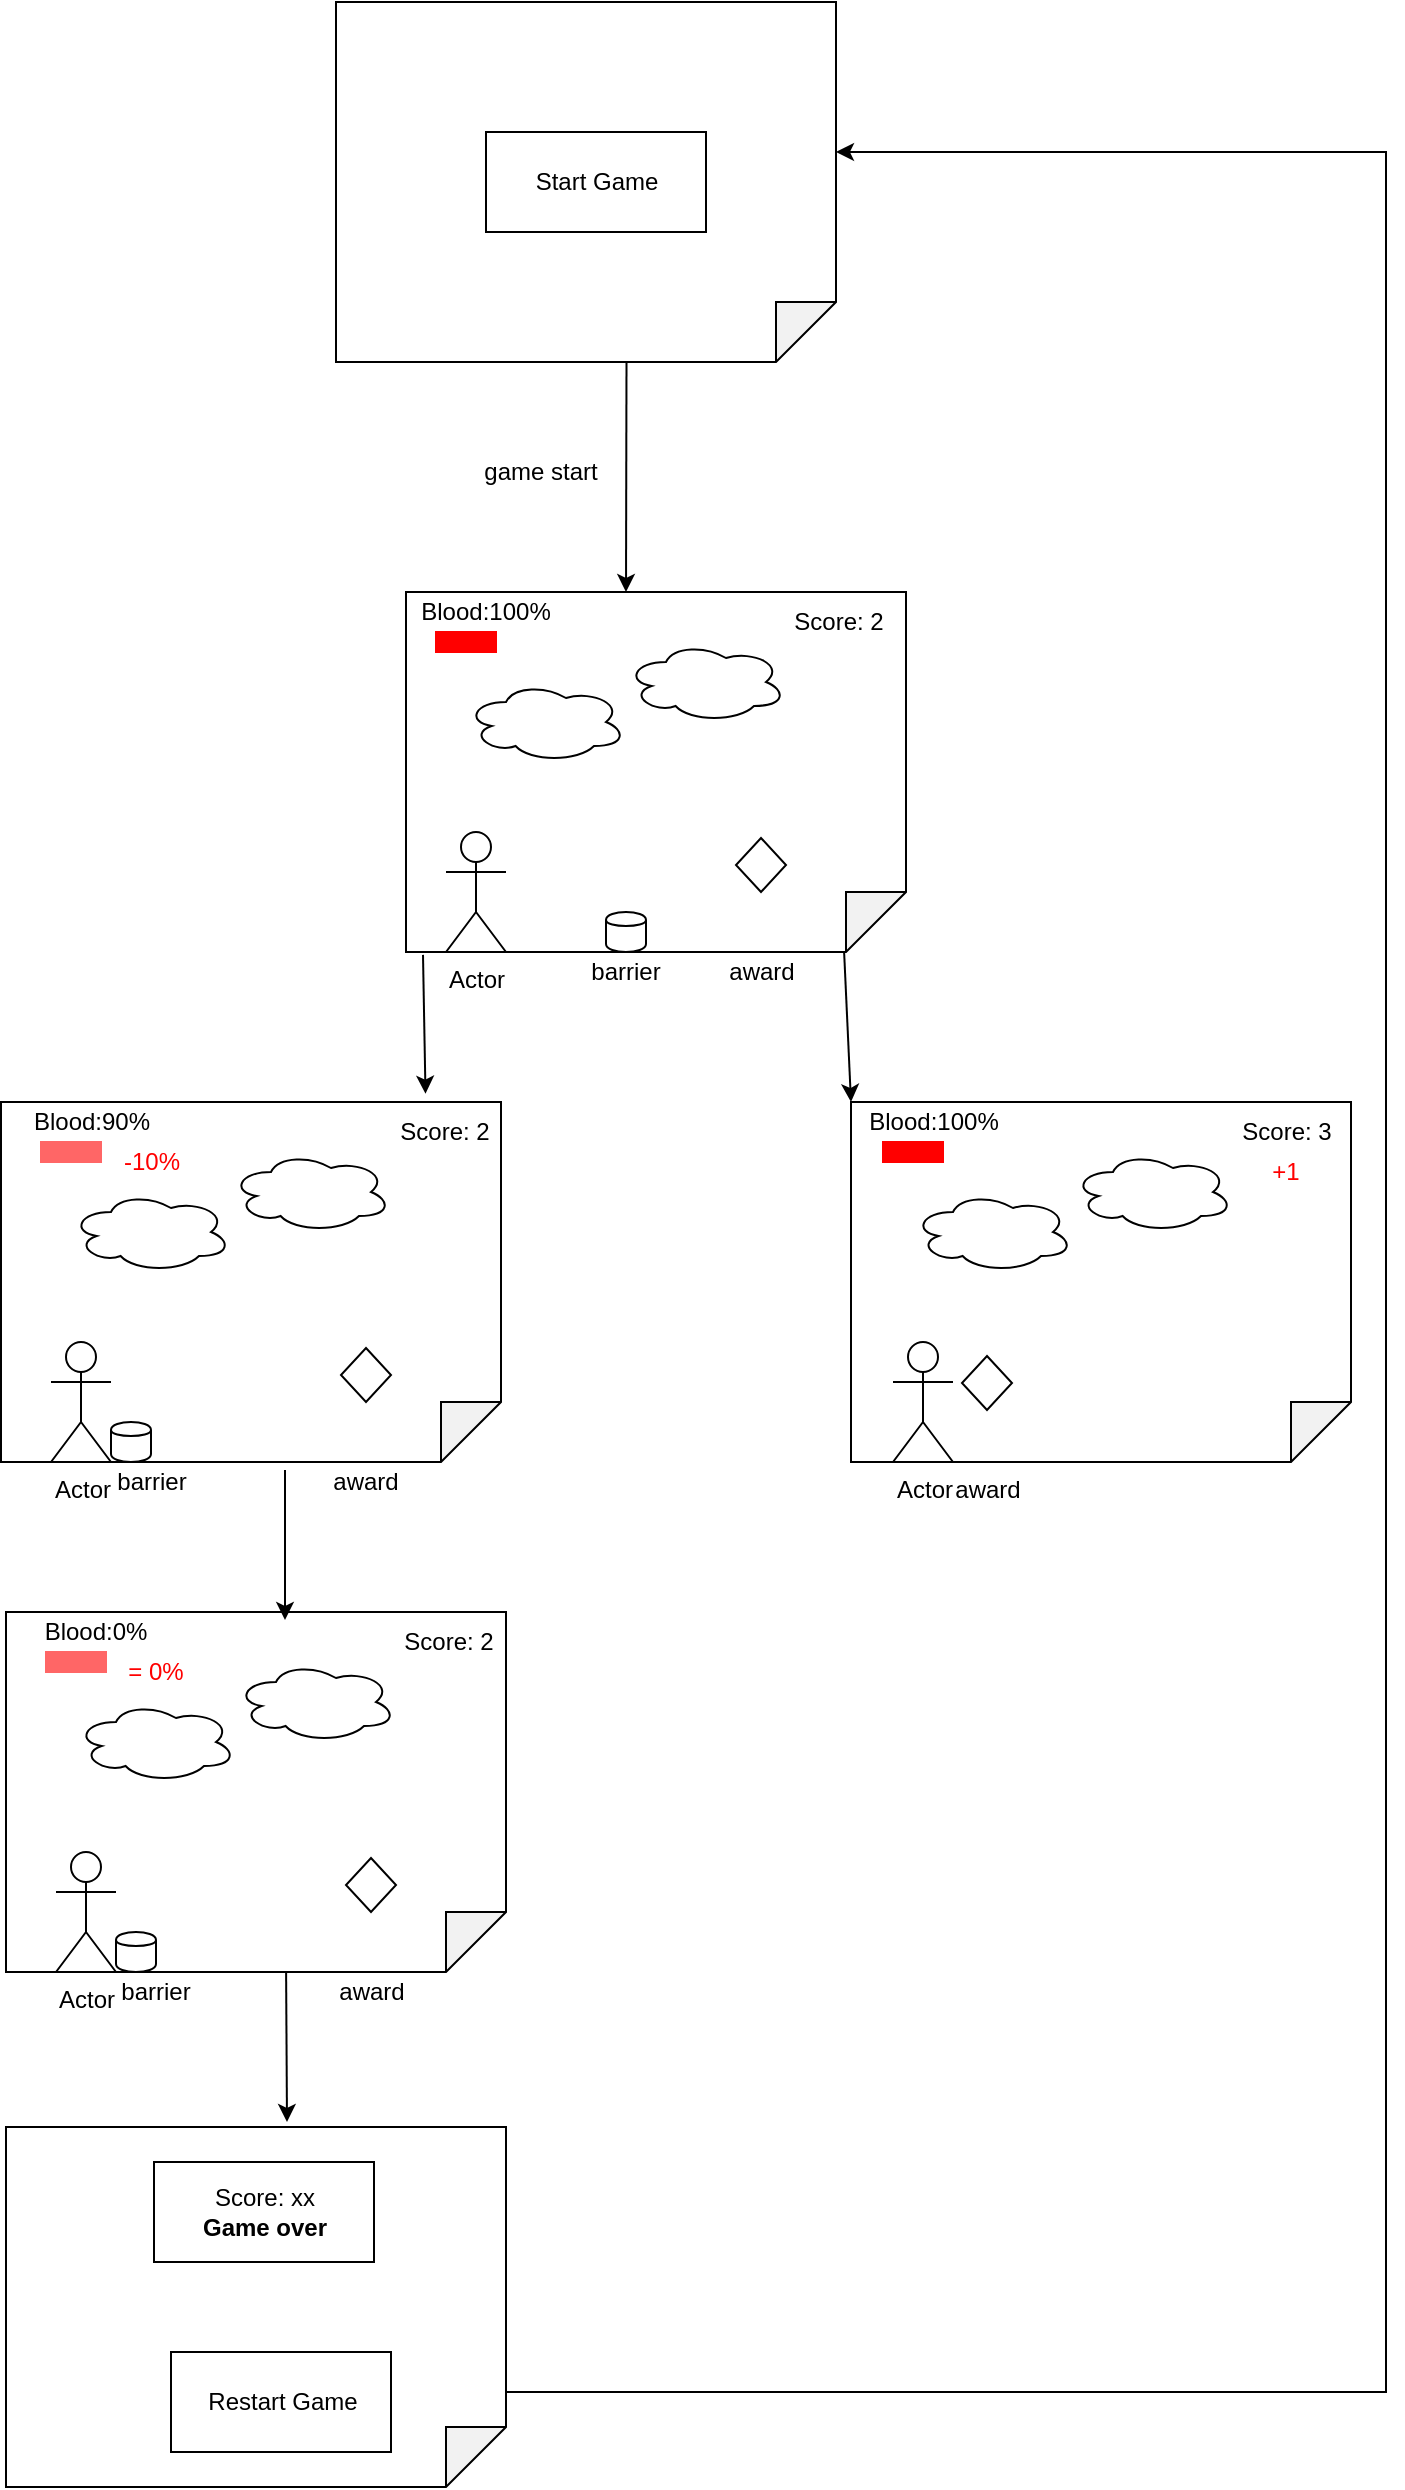 <mxfile version="10.6.3" type="github"><diagram id="LrNtFvUb0EZukUeHGu-9" name="Page-1"><mxGraphModel dx="960" dy="713" grid="1" gridSize="10" guides="1" tooltips="1" connect="1" arrows="1" fold="1" page="1" pageScale="1" pageWidth="850" pageHeight="1100" math="0" shadow="0"><root><mxCell id="0"/><mxCell id="1" parent="0"/><mxCell id="HiS4-wCgJA2wXw76yYUL-36" value="" style="shape=note;whiteSpace=wrap;html=1;backgroundOutline=1;darkOpacity=0.05;direction=south;" vertex="1" parent="1"><mxGeometry x="77.5" y="665" width="250" height="180" as="geometry"/></mxCell><mxCell id="HiS4-wCgJA2wXw76yYUL-1" value="" style="shape=note;whiteSpace=wrap;html=1;backgroundOutline=1;darkOpacity=0.05;direction=south;" vertex="1" parent="1"><mxGeometry x="245" y="115" width="250" height="180" as="geometry"/></mxCell><mxCell id="HiS4-wCgJA2wXw76yYUL-2" value="Start Game" style="html=1;" vertex="1" parent="1"><mxGeometry x="320" y="180" width="110" height="50" as="geometry"/></mxCell><mxCell id="HiS4-wCgJA2wXw76yYUL-75" style="edgeStyle=orthogonalEdgeStyle;rounded=0;orthogonalLoop=1;jettySize=auto;html=1;entryX=0;entryY=0;entryDx=75;entryDy=0;entryPerimeter=0;" edge="1" parent="1" source="HiS4-wCgJA2wXw76yYUL-3" target="HiS4-wCgJA2wXw76yYUL-1"><mxGeometry relative="1" as="geometry"><Array as="points"><mxPoint x="770" y="1310"/><mxPoint x="770" y="190"/></Array></mxGeometry></mxCell><mxCell id="HiS4-wCgJA2wXw76yYUL-3" value="" style="shape=note;whiteSpace=wrap;html=1;backgroundOutline=1;darkOpacity=0.05;direction=south;" vertex="1" parent="1"><mxGeometry x="80" y="1177.5" width="250" height="180" as="geometry"/></mxCell><mxCell id="HiS4-wCgJA2wXw76yYUL-4" value="Restart Game&lt;br&gt;" style="html=1;" vertex="1" parent="1"><mxGeometry x="162.5" y="1290" width="110" height="50" as="geometry"/></mxCell><mxCell id="HiS4-wCgJA2wXw76yYUL-5" value="Score: xx&lt;br&gt;&lt;b&gt;Game over&lt;/b&gt;" style="html=1;" vertex="1" parent="1"><mxGeometry x="154" y="1195" width="110" height="50" as="geometry"/></mxCell><mxCell id="HiS4-wCgJA2wXw76yYUL-7" value="" style="shape=note;whiteSpace=wrap;html=1;backgroundOutline=1;darkOpacity=0.05;direction=south;" vertex="1" parent="1"><mxGeometry x="280" y="410" width="250" height="180" as="geometry"/></mxCell><mxCell id="HiS4-wCgJA2wXw76yYUL-10" value="" style="ellipse;shape=cloud;whiteSpace=wrap;html=1;" vertex="1" parent="1"><mxGeometry x="310" y="455" width="80" height="40" as="geometry"/></mxCell><mxCell id="HiS4-wCgJA2wXw76yYUL-11" value="Actor" style="shape=umlActor;verticalLabelPosition=bottom;labelBackgroundColor=#ffffff;verticalAlign=top;html=1;outlineConnect=0;" vertex="1" parent="1"><mxGeometry x="300" y="530" width="30" height="60" as="geometry"/></mxCell><mxCell id="HiS4-wCgJA2wXw76yYUL-12" value="" style="ellipse;shape=cloud;whiteSpace=wrap;html=1;" vertex="1" parent="1"><mxGeometry x="390" y="435" width="80" height="40" as="geometry"/></mxCell><mxCell id="HiS4-wCgJA2wXw76yYUL-14" value="" style="shape=cylinder;whiteSpace=wrap;html=1;boundedLbl=1;backgroundOutline=1;" vertex="1" parent="1"><mxGeometry x="380" y="570" width="20" height="20" as="geometry"/></mxCell><mxCell id="HiS4-wCgJA2wXw76yYUL-15" value="" style="rhombus;whiteSpace=wrap;html=1;" vertex="1" parent="1"><mxGeometry x="445" y="533" width="25" height="27" as="geometry"/></mxCell><mxCell id="HiS4-wCgJA2wXw76yYUL-18" value="barrier" style="text;html=1;strokeColor=none;fillColor=none;align=center;verticalAlign=middle;whiteSpace=wrap;rounded=0;" vertex="1" parent="1"><mxGeometry x="370" y="590" width="40" height="20" as="geometry"/></mxCell><mxCell id="HiS4-wCgJA2wXw76yYUL-19" value="award" style="text;html=1;strokeColor=none;fillColor=none;align=center;verticalAlign=middle;whiteSpace=wrap;rounded=0;" vertex="1" parent="1"><mxGeometry x="437.5" y="590" width="40" height="20" as="geometry"/></mxCell><mxCell id="HiS4-wCgJA2wXw76yYUL-20" value="Score: 2" style="text;html=1;strokeColor=none;fillColor=none;align=center;verticalAlign=middle;whiteSpace=wrap;rounded=0;" vertex="1" parent="1"><mxGeometry x="470" y="415" width="53" height="20" as="geometry"/></mxCell><mxCell id="HiS4-wCgJA2wXw76yYUL-21" value="game start" style="text;html=1;strokeColor=none;fillColor=none;align=center;verticalAlign=middle;whiteSpace=wrap;rounded=0;direction=south;" vertex="1" parent="1"><mxGeometry x="310" y="320" width="75" height="60" as="geometry"/></mxCell><mxCell id="HiS4-wCgJA2wXw76yYUL-23" value="" style="shape=process;whiteSpace=wrap;html=1;backgroundOutline=1;fillColor=#FF0000;strokeColor=#FF0000;" vertex="1" parent="1"><mxGeometry x="295" y="430" width="30" height="10" as="geometry"/></mxCell><mxCell id="HiS4-wCgJA2wXw76yYUL-24" value="Blood:100%&lt;br&gt;" style="text;html=1;strokeColor=none;fillColor=none;align=center;verticalAlign=middle;whiteSpace=wrap;rounded=0;" vertex="1" parent="1"><mxGeometry x="290" y="410" width="60" height="20" as="geometry"/></mxCell><mxCell id="HiS4-wCgJA2wXw76yYUL-26" value="" style="ellipse;shape=cloud;whiteSpace=wrap;html=1;" vertex="1" parent="1"><mxGeometry x="112.5" y="710" width="80" height="40" as="geometry"/></mxCell><mxCell id="HiS4-wCgJA2wXw76yYUL-27" value="Actor" style="shape=umlActor;verticalLabelPosition=bottom;labelBackgroundColor=#ffffff;verticalAlign=top;html=1;outlineConnect=0;" vertex="1" parent="1"><mxGeometry x="102.5" y="785" width="30" height="60" as="geometry"/></mxCell><mxCell id="HiS4-wCgJA2wXw76yYUL-28" value="" style="ellipse;shape=cloud;whiteSpace=wrap;html=1;" vertex="1" parent="1"><mxGeometry x="192.5" y="690" width="80" height="40" as="geometry"/></mxCell><mxCell id="HiS4-wCgJA2wXw76yYUL-29" value="" style="shape=cylinder;whiteSpace=wrap;html=1;boundedLbl=1;backgroundOutline=1;" vertex="1" parent="1"><mxGeometry x="132.5" y="825" width="20" height="20" as="geometry"/></mxCell><mxCell id="HiS4-wCgJA2wXw76yYUL-30" value="" style="rhombus;whiteSpace=wrap;html=1;" vertex="1" parent="1"><mxGeometry x="247.5" y="788" width="25" height="27" as="geometry"/></mxCell><mxCell id="HiS4-wCgJA2wXw76yYUL-31" value="barrier" style="text;html=1;strokeColor=none;fillColor=none;align=center;verticalAlign=middle;whiteSpace=wrap;rounded=0;" vertex="1" parent="1"><mxGeometry x="132.5" y="845" width="40" height="20" as="geometry"/></mxCell><mxCell id="HiS4-wCgJA2wXw76yYUL-32" value="award" style="text;html=1;strokeColor=none;fillColor=none;align=center;verticalAlign=middle;whiteSpace=wrap;rounded=0;" vertex="1" parent="1"><mxGeometry x="240" y="845" width="40" height="20" as="geometry"/></mxCell><mxCell id="HiS4-wCgJA2wXw76yYUL-33" value="Score: 2" style="text;html=1;strokeColor=none;fillColor=none;align=center;verticalAlign=middle;whiteSpace=wrap;rounded=0;" vertex="1" parent="1"><mxGeometry x="272.5" y="670" width="53" height="20" as="geometry"/></mxCell><mxCell id="HiS4-wCgJA2wXw76yYUL-34" value="" style="shape=process;whiteSpace=wrap;html=1;backgroundOutline=1;fillColor=#FF6666;strokeColor=#FF6666;size=0.275;" vertex="1" parent="1"><mxGeometry x="97.5" y="685" width="30" height="10" as="geometry"/></mxCell><mxCell id="HiS4-wCgJA2wXw76yYUL-35" value="Blood:90%&lt;br&gt;" style="text;html=1;strokeColor=none;fillColor=none;align=center;verticalAlign=middle;whiteSpace=wrap;rounded=0;" vertex="1" parent="1"><mxGeometry x="92.5" y="665" width="60" height="20" as="geometry"/></mxCell><mxCell id="HiS4-wCgJA2wXw76yYUL-37" value="" style="shape=note;whiteSpace=wrap;html=1;backgroundOutline=1;darkOpacity=0.05;direction=south;fillColor=#FFFFFF;" vertex="1" parent="1"><mxGeometry x="502.5" y="665" width="250" height="180" as="geometry"/></mxCell><mxCell id="HiS4-wCgJA2wXw76yYUL-42" value="" style="ellipse;shape=cloud;whiteSpace=wrap;html=1;" vertex="1" parent="1"><mxGeometry x="533.5" y="710" width="80" height="40" as="geometry"/></mxCell><mxCell id="HiS4-wCgJA2wXw76yYUL-43" value="Actor" style="shape=umlActor;verticalLabelPosition=bottom;labelBackgroundColor=#ffffff;verticalAlign=top;html=1;outlineConnect=0;" vertex="1" parent="1"><mxGeometry x="523.5" y="785" width="30" height="60" as="geometry"/></mxCell><mxCell id="HiS4-wCgJA2wXw76yYUL-44" value="" style="ellipse;shape=cloud;whiteSpace=wrap;html=1;" vertex="1" parent="1"><mxGeometry x="613.5" y="690" width="80" height="40" as="geometry"/></mxCell><mxCell id="HiS4-wCgJA2wXw76yYUL-46" value="" style="rhombus;whiteSpace=wrap;html=1;" vertex="1" parent="1"><mxGeometry x="558" y="792" width="25" height="27" as="geometry"/></mxCell><mxCell id="HiS4-wCgJA2wXw76yYUL-48" value="award" style="text;html=1;strokeColor=none;fillColor=none;align=center;verticalAlign=middle;whiteSpace=wrap;rounded=0;" vertex="1" parent="1"><mxGeometry x="550.5" y="849" width="40" height="20" as="geometry"/></mxCell><mxCell id="HiS4-wCgJA2wXw76yYUL-49" value="Score: 3" style="text;html=1;strokeColor=none;fillColor=none;align=center;verticalAlign=middle;whiteSpace=wrap;rounded=0;" vertex="1" parent="1"><mxGeometry x="693.5" y="670" width="53" height="20" as="geometry"/></mxCell><mxCell id="HiS4-wCgJA2wXw76yYUL-50" value="" style="shape=process;whiteSpace=wrap;html=1;backgroundOutline=1;fillColor=#FF0000;strokeColor=#FF0000;" vertex="1" parent="1"><mxGeometry x="518.5" y="685" width="30" height="10" as="geometry"/></mxCell><mxCell id="HiS4-wCgJA2wXw76yYUL-51" value="Blood:100%&lt;br&gt;" style="text;html=1;strokeColor=none;fillColor=none;align=center;verticalAlign=middle;whiteSpace=wrap;rounded=0;" vertex="1" parent="1"><mxGeometry x="513.5" y="665" width="60" height="20" as="geometry"/></mxCell><mxCell id="HiS4-wCgJA2wXw76yYUL-52" value="" style="endArrow=classic;html=1;exitX=1.001;exitY=0.419;exitDx=0;exitDy=0;exitPerimeter=0;" edge="1" parent="1" source="HiS4-wCgJA2wXw76yYUL-1"><mxGeometry width="50" height="50" relative="1" as="geometry"><mxPoint x="340" y="347.5" as="sourcePoint"/><mxPoint x="390" y="410" as="targetPoint"/><Array as="points"><mxPoint x="390" y="410"/></Array></mxGeometry></mxCell><mxCell id="HiS4-wCgJA2wXw76yYUL-55" value="&lt;font color=&quot;#ff0000&quot;&gt;+1&lt;/font&gt;" style="text;html=1;strokeColor=none;fillColor=none;align=center;verticalAlign=middle;whiteSpace=wrap;rounded=0;" vertex="1" parent="1"><mxGeometry x="700" y="690" width="40" height="20" as="geometry"/></mxCell><mxCell id="HiS4-wCgJA2wXw76yYUL-56" value="&lt;font color=&quot;#ff0000&quot;&gt;-10%&lt;/font&gt;" style="text;html=1;strokeColor=none;fillColor=none;align=center;verticalAlign=middle;whiteSpace=wrap;rounded=0;" vertex="1" parent="1"><mxGeometry x="132.5" y="685" width="40" height="20" as="geometry"/></mxCell><mxCell id="HiS4-wCgJA2wXw76yYUL-58" value="" style="endArrow=classic;html=1;entryX=-0.023;entryY=0.151;entryDx=0;entryDy=0;entryPerimeter=0;exitX=1.008;exitY=0.966;exitDx=0;exitDy=0;exitPerimeter=0;" edge="1" parent="1" source="HiS4-wCgJA2wXw76yYUL-7" target="HiS4-wCgJA2wXw76yYUL-36"><mxGeometry width="50" height="50" relative="1" as="geometry"><mxPoint x="270" y="615" as="sourcePoint"/><mxPoint x="320" y="565" as="targetPoint"/></mxGeometry></mxCell><mxCell id="HiS4-wCgJA2wXw76yYUL-59" value="" style="endArrow=classic;html=1;exitX=1;exitY=1;exitDx=0;exitDy=0;exitPerimeter=0;entryX=0;entryY=1;entryDx=0;entryDy=0;entryPerimeter=0;" edge="1" parent="1" target="HiS4-wCgJA2wXw76yYUL-37"><mxGeometry width="50" height="50" relative="1" as="geometry"><mxPoint x="499.048" y="589.857" as="sourcePoint"/><mxPoint x="560" y="665" as="targetPoint"/></mxGeometry></mxCell><mxCell id="HiS4-wCgJA2wXw76yYUL-60" value="" style="shape=note;whiteSpace=wrap;html=1;backgroundOutline=1;darkOpacity=0.05;direction=south;" vertex="1" parent="1"><mxGeometry x="80" y="920" width="250" height="180" as="geometry"/></mxCell><mxCell id="HiS4-wCgJA2wXw76yYUL-61" value="" style="ellipse;shape=cloud;whiteSpace=wrap;html=1;" vertex="1" parent="1"><mxGeometry x="115" y="965" width="80" height="40" as="geometry"/></mxCell><mxCell id="HiS4-wCgJA2wXw76yYUL-62" value="Actor" style="shape=umlActor;verticalLabelPosition=bottom;labelBackgroundColor=#ffffff;verticalAlign=top;html=1;outlineConnect=0;" vertex="1" parent="1"><mxGeometry x="105" y="1040" width="30" height="60" as="geometry"/></mxCell><mxCell id="HiS4-wCgJA2wXw76yYUL-63" value="" style="ellipse;shape=cloud;whiteSpace=wrap;html=1;" vertex="1" parent="1"><mxGeometry x="195" y="945" width="80" height="40" as="geometry"/></mxCell><mxCell id="HiS4-wCgJA2wXw76yYUL-64" value="" style="shape=cylinder;whiteSpace=wrap;html=1;boundedLbl=1;backgroundOutline=1;" vertex="1" parent="1"><mxGeometry x="135" y="1080" width="20" height="20" as="geometry"/></mxCell><mxCell id="HiS4-wCgJA2wXw76yYUL-65" value="" style="rhombus;whiteSpace=wrap;html=1;" vertex="1" parent="1"><mxGeometry x="250" y="1043" width="25" height="27" as="geometry"/></mxCell><mxCell id="HiS4-wCgJA2wXw76yYUL-66" value="barrier" style="text;html=1;strokeColor=none;fillColor=none;align=center;verticalAlign=middle;whiteSpace=wrap;rounded=0;" vertex="1" parent="1"><mxGeometry x="135" y="1100" width="40" height="20" as="geometry"/></mxCell><mxCell id="HiS4-wCgJA2wXw76yYUL-67" value="award" style="text;html=1;strokeColor=none;fillColor=none;align=center;verticalAlign=middle;whiteSpace=wrap;rounded=0;" vertex="1" parent="1"><mxGeometry x="242.5" y="1100" width="40" height="20" as="geometry"/></mxCell><mxCell id="HiS4-wCgJA2wXw76yYUL-68" value="Score: 2" style="text;html=1;strokeColor=none;fillColor=none;align=center;verticalAlign=middle;whiteSpace=wrap;rounded=0;" vertex="1" parent="1"><mxGeometry x="275" y="925" width="53" height="20" as="geometry"/></mxCell><mxCell id="HiS4-wCgJA2wXw76yYUL-69" value="" style="shape=process;whiteSpace=wrap;html=1;backgroundOutline=1;fillColor=#FF6666;strokeColor=#FF6666;size=0.275;" vertex="1" parent="1"><mxGeometry x="100" y="940" width="30" height="10" as="geometry"/></mxCell><mxCell id="HiS4-wCgJA2wXw76yYUL-70" value="Blood:0%&lt;br&gt;" style="text;html=1;strokeColor=none;fillColor=none;align=center;verticalAlign=middle;whiteSpace=wrap;rounded=0;" vertex="1" parent="1"><mxGeometry x="95" y="920" width="60" height="20" as="geometry"/></mxCell><mxCell id="HiS4-wCgJA2wXw76yYUL-71" value="&lt;font color=&quot;#ff0000&quot;&gt;= 0%&lt;/font&gt;" style="text;html=1;strokeColor=none;fillColor=none;align=center;verticalAlign=middle;whiteSpace=wrap;rounded=0;" vertex="1" parent="1"><mxGeometry x="135" y="940" width="40" height="20" as="geometry"/></mxCell><mxCell id="HiS4-wCgJA2wXw76yYUL-72" value="" style="endArrow=classic;html=1;entryX=0.022;entryY=0.442;entryDx=0;entryDy=0;entryPerimeter=0;exitX=1;exitY=1;exitDx=0;exitDy=0;exitPerimeter=0;" edge="1" parent="1" target="HiS4-wCgJA2wXw76yYUL-60"><mxGeometry width="50" height="50" relative="1" as="geometry"><mxPoint x="219.5" y="849" as="sourcePoint"/><mxPoint x="165.5" y="924" as="targetPoint"/></mxGeometry></mxCell><mxCell id="HiS4-wCgJA2wXw76yYUL-73" value="" style="endArrow=classic;html=1;exitX=1;exitY=1;exitDx=0;exitDy=0;exitPerimeter=0;" edge="1" parent="1"><mxGeometry width="50" height="50" relative="1" as="geometry"><mxPoint x="220.048" y="1099.857" as="sourcePoint"/><mxPoint x="220.5" y="1175" as="targetPoint"/></mxGeometry></mxCell></root></mxGraphModel></diagram></mxfile>